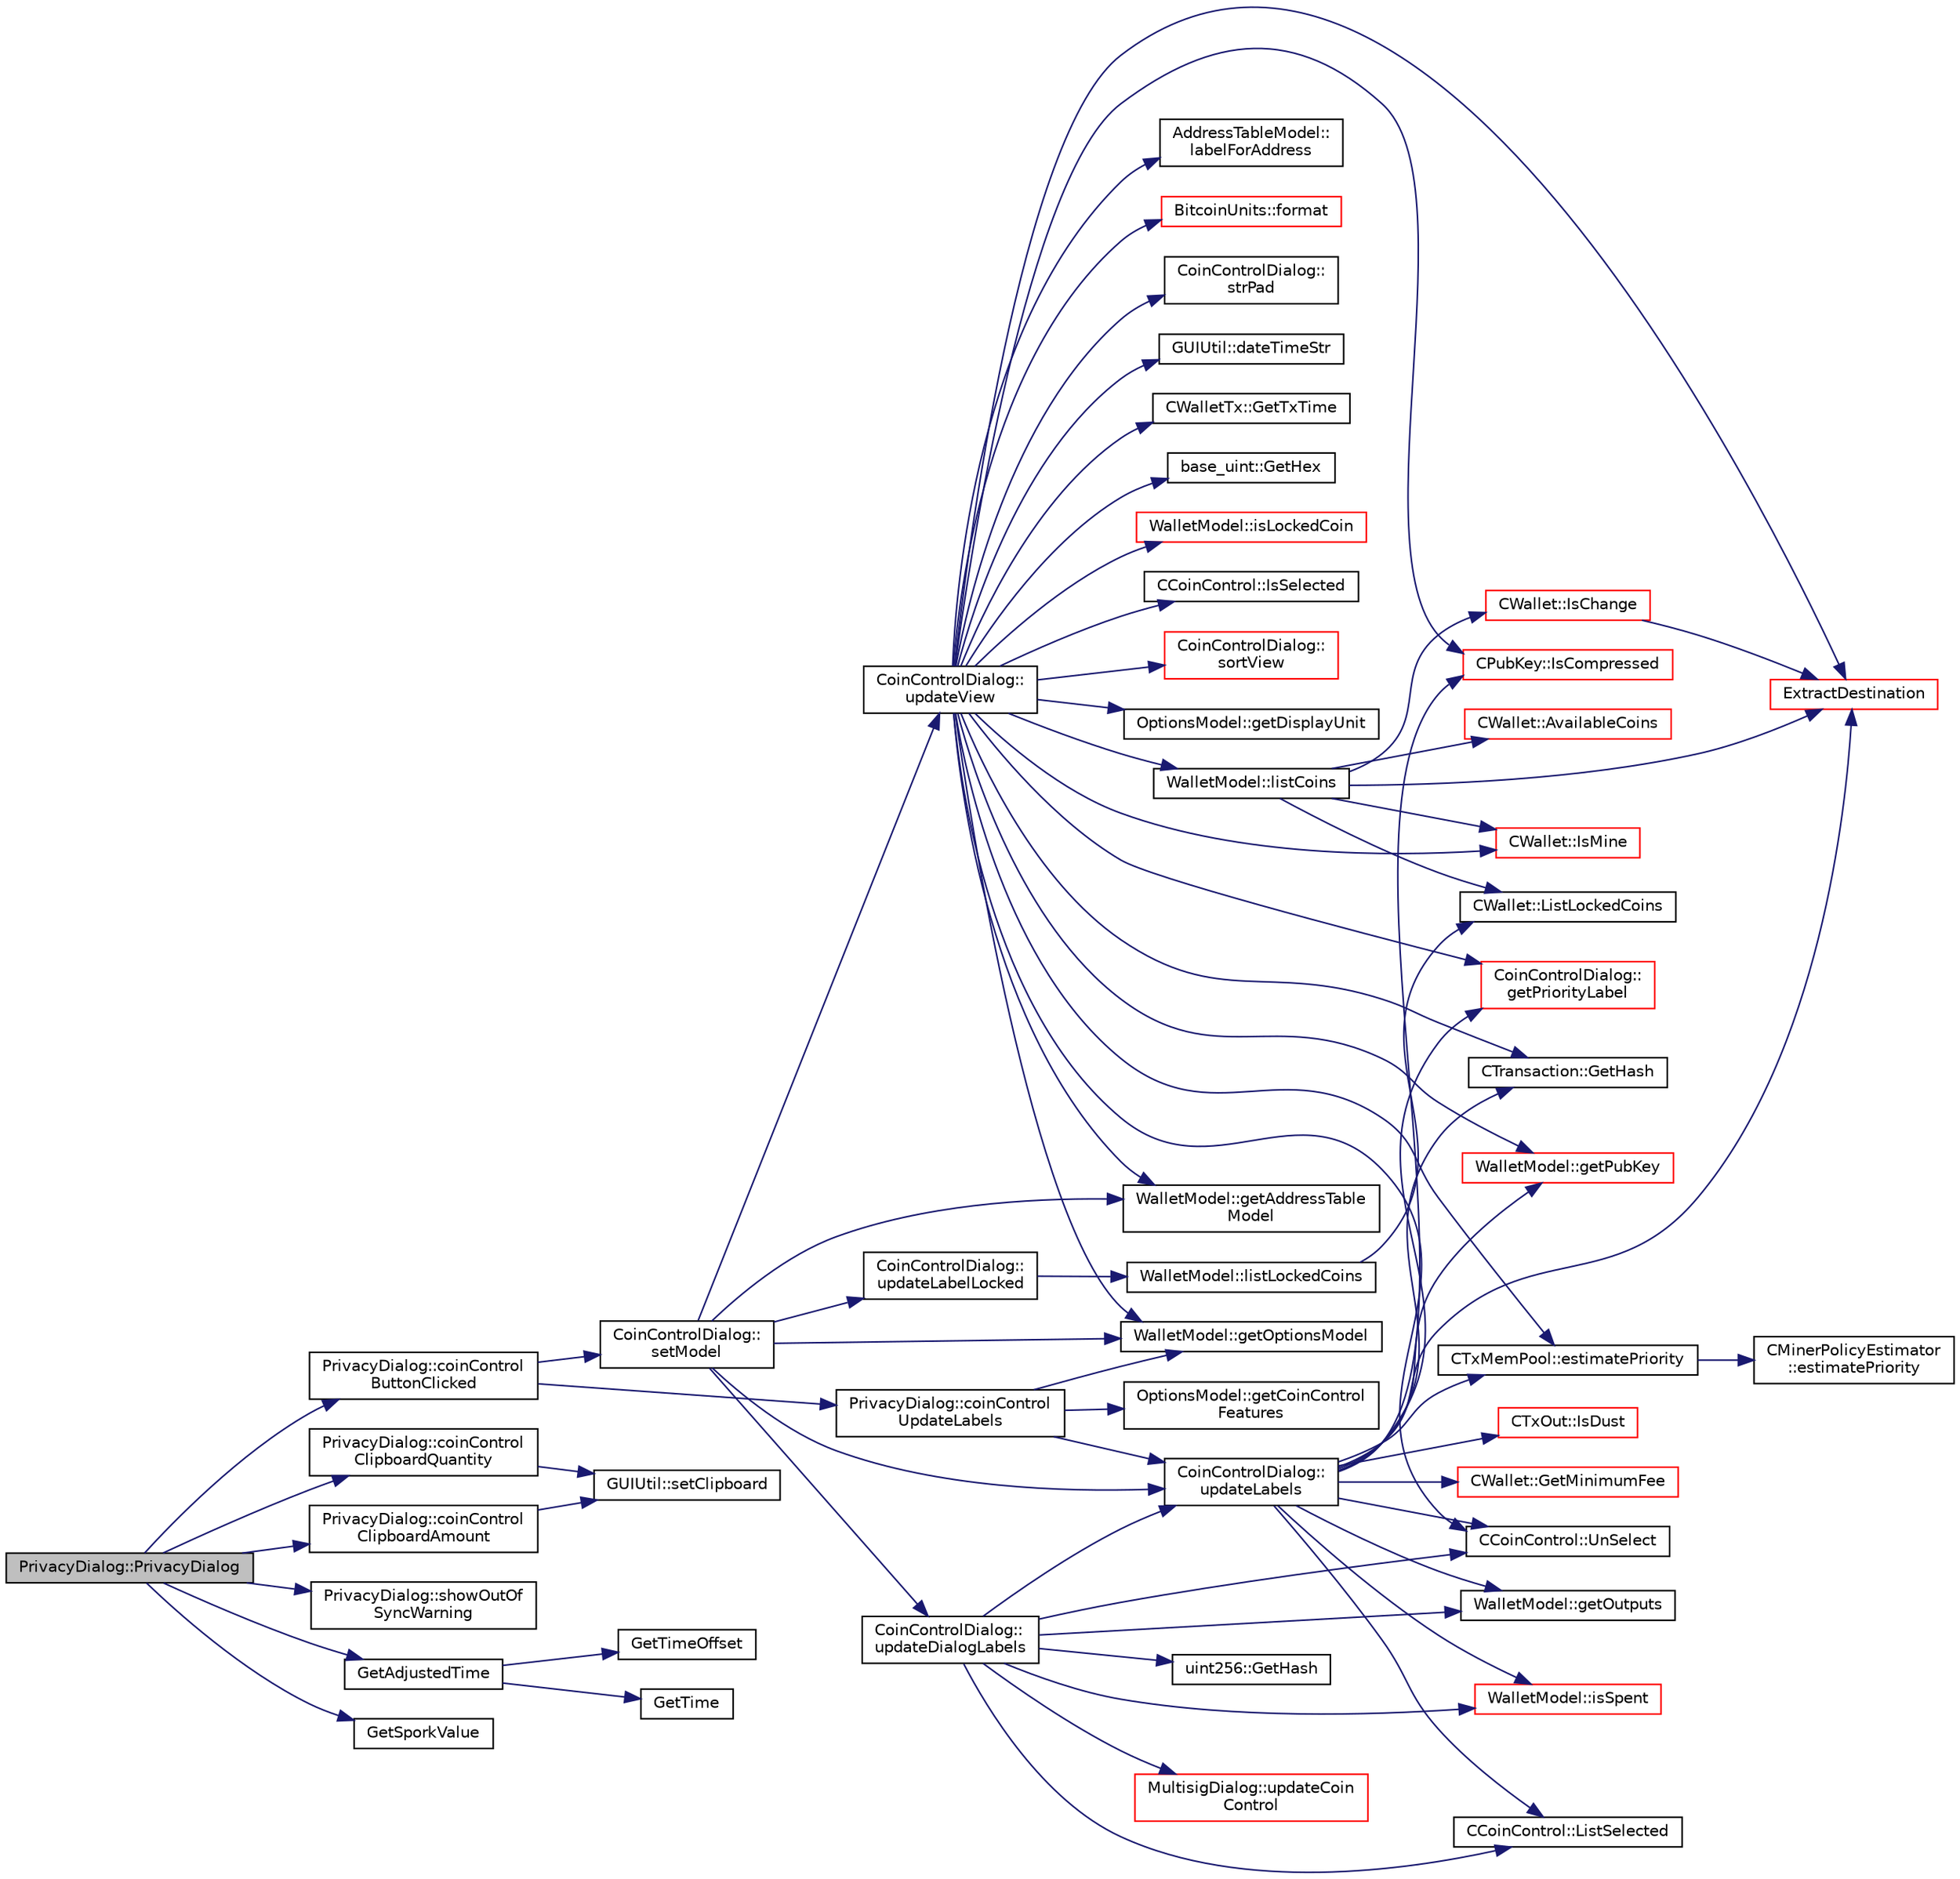 digraph "PrivacyDialog::PrivacyDialog"
{
  edge [fontname="Helvetica",fontsize="10",labelfontname="Helvetica",labelfontsize="10"];
  node [fontname="Helvetica",fontsize="10",shape=record];
  rankdir="LR";
  Node0 [label="PrivacyDialog::PrivacyDialog",height=0.2,width=0.4,color="black", fillcolor="grey75", style="filled", fontcolor="black"];
  Node0 -> Node1 [color="midnightblue",fontsize="10",style="solid",fontname="Helvetica"];
  Node1 [label="PrivacyDialog::coinControl\lButtonClicked",height=0.2,width=0.4,color="black", fillcolor="white", style="filled",URL="$class_privacy_dialog.html#a16488c5d2fb41caedb18e9a6c1a376bb"];
  Node1 -> Node2 [color="midnightblue",fontsize="10",style="solid",fontname="Helvetica"];
  Node2 [label="CoinControlDialog::\lsetModel",height=0.2,width=0.4,color="black", fillcolor="white", style="filled",URL="$class_coin_control_dialog.html#a4c34a48574814089c54f763a22f5317a"];
  Node2 -> Node3 [color="midnightblue",fontsize="10",style="solid",fontname="Helvetica"];
  Node3 [label="WalletModel::getOptionsModel",height=0.2,width=0.4,color="black", fillcolor="white", style="filled",URL="$class_wallet_model.html#a96d53e56b3f8f07537ea2523f7a7d300"];
  Node2 -> Node4 [color="midnightblue",fontsize="10",style="solid",fontname="Helvetica"];
  Node4 [label="WalletModel::getAddressTable\lModel",height=0.2,width=0.4,color="black", fillcolor="white", style="filled",URL="$class_wallet_model.html#a89ed202e2dbc04aaa70d72872b95b351"];
  Node2 -> Node5 [color="midnightblue",fontsize="10",style="solid",fontname="Helvetica"];
  Node5 [label="CoinControlDialog::\lupdateView",height=0.2,width=0.4,color="black", fillcolor="white", style="filled",URL="$class_coin_control_dialog.html#aadea33050e5c1efd5eae8d2fcfa721f9"];
  Node5 -> Node3 [color="midnightblue",fontsize="10",style="solid",fontname="Helvetica"];
  Node5 -> Node4 [color="midnightblue",fontsize="10",style="solid",fontname="Helvetica"];
  Node5 -> Node6 [color="midnightblue",fontsize="10",style="solid",fontname="Helvetica"];
  Node6 [label="OptionsModel::getDisplayUnit",height=0.2,width=0.4,color="black", fillcolor="white", style="filled",URL="$class_options_model.html#a3b6e4d4ef42be3aaba315b8cd14f468e"];
  Node5 -> Node7 [color="midnightblue",fontsize="10",style="solid",fontname="Helvetica"];
  Node7 [label="CTxMemPool::estimatePriority",height=0.2,width=0.4,color="black", fillcolor="white", style="filled",URL="$class_c_tx_mem_pool.html#a225378304025c093d2dc5fcb754ade3b",tooltip="Estimate priority needed to get into the next nBlocks. "];
  Node7 -> Node8 [color="midnightblue",fontsize="10",style="solid",fontname="Helvetica"];
  Node8 [label="CMinerPolicyEstimator\l::estimatePriority",height=0.2,width=0.4,color="black", fillcolor="white", style="filled",URL="$class_c_miner_policy_estimator.html#ae9bb4813622680e6e3b48ea8c0ce41b6"];
  Node5 -> Node9 [color="midnightblue",fontsize="10",style="solid",fontname="Helvetica"];
  Node9 [label="WalletModel::listCoins",height=0.2,width=0.4,color="black", fillcolor="white", style="filled",URL="$class_wallet_model.html#ae5ce26bba42701b45de766ef11cc9a47"];
  Node9 -> Node10 [color="midnightblue",fontsize="10",style="solid",fontname="Helvetica"];
  Node10 [label="CWallet::AvailableCoins",height=0.2,width=0.4,color="red", fillcolor="white", style="filled",URL="$group___actions.html#ga8110e889be0f5915104e07bfe3839c68",tooltip="populate vCoins with vector of available COutputs. "];
  Node9 -> Node47 [color="midnightblue",fontsize="10",style="solid",fontname="Helvetica"];
  Node47 [label="CWallet::ListLockedCoins",height=0.2,width=0.4,color="black", fillcolor="white", style="filled",URL="$group___actions.html#ga41f4c77a0843692388f8b11d5fb88042"];
  Node9 -> Node38 [color="midnightblue",fontsize="10",style="solid",fontname="Helvetica"];
  Node38 [label="CWallet::IsMine",height=0.2,width=0.4,color="red", fillcolor="white", style="filled",URL="$group__map_wallet.html#ga4eada57edc1c443564b8cc9b853d955c"];
  Node9 -> Node48 [color="midnightblue",fontsize="10",style="solid",fontname="Helvetica"];
  Node48 [label="CWallet::IsChange",height=0.2,width=0.4,color="red", fillcolor="white", style="filled",URL="$group__map_wallet.html#gaba1c6108b7d2d3800dd487bab4c4c82e"];
  Node48 -> Node49 [color="midnightblue",fontsize="10",style="solid",fontname="Helvetica"];
  Node49 [label="ExtractDestination",height=0.2,width=0.4,color="red", fillcolor="white", style="filled",URL="$standard_8cpp.html#a951f7e601746ae076afdf3169ecca2fc"];
  Node9 -> Node49 [color="midnightblue",fontsize="10",style="solid",fontname="Helvetica"];
  Node5 -> Node70 [color="midnightblue",fontsize="10",style="solid",fontname="Helvetica"];
  Node70 [label="AddressTableModel::\llabelForAddress",height=0.2,width=0.4,color="black", fillcolor="white", style="filled",URL="$class_address_table_model.html#afcdbfc17ac480f5a57382cbcf096ccb3"];
  Node5 -> Node38 [color="midnightblue",fontsize="10",style="solid",fontname="Helvetica"];
  Node5 -> Node27 [color="midnightblue",fontsize="10",style="solid",fontname="Helvetica"];
  Node27 [label="CTransaction::GetHash",height=0.2,width=0.4,color="black", fillcolor="white", style="filled",URL="$class_c_transaction.html#a7efd1379de830341417c0bfa23a149aa"];
  Node5 -> Node71 [color="midnightblue",fontsize="10",style="solid",fontname="Helvetica"];
  Node71 [label="CCoinControl::UnSelect",height=0.2,width=0.4,color="black", fillcolor="white", style="filled",URL="$class_c_coin_control.html#a7f9b8135840df5907bc49a4c5cb19ba4"];
  Node5 -> Node49 [color="midnightblue",fontsize="10",style="solid",fontname="Helvetica"];
  Node5 -> Node72 [color="midnightblue",fontsize="10",style="solid",fontname="Helvetica"];
  Node72 [label="WalletModel::getPubKey",height=0.2,width=0.4,color="red", fillcolor="white", style="filled",URL="$class_wallet_model.html#abe0b4462654768f301d1f758f7907ca2"];
  Node5 -> Node81 [color="midnightblue",fontsize="10",style="solid",fontname="Helvetica"];
  Node81 [label="CPubKey::IsCompressed",height=0.2,width=0.4,color="red", fillcolor="white", style="filled",URL="$class_c_pub_key.html#a25f8b70340ad20ddab0f80ec4cee9396",tooltip="Check whether this is a compressed public key. "];
  Node5 -> Node82 [color="midnightblue",fontsize="10",style="solid",fontname="Helvetica"];
  Node82 [label="BitcoinUnits::format",height=0.2,width=0.4,color="red", fillcolor="white", style="filled",URL="$class_bitcoin_units.html#ab07437e5a788c80a82d75e3714bd3925",tooltip="Format as string. "];
  Node5 -> Node86 [color="midnightblue",fontsize="10",style="solid",fontname="Helvetica"];
  Node86 [label="CoinControlDialog::\lstrPad",height=0.2,width=0.4,color="black", fillcolor="white", style="filled",URL="$class_coin_control_dialog.html#ac01c96c8a1a024c9ca35eda9ca297792"];
  Node5 -> Node87 [color="midnightblue",fontsize="10",style="solid",fontname="Helvetica"];
  Node87 [label="GUIUtil::dateTimeStr",height=0.2,width=0.4,color="black", fillcolor="white", style="filled",URL="$namespace_g_u_i_util.html#aae732a04fea25190081120bf0cc773e8"];
  Node5 -> Node88 [color="midnightblue",fontsize="10",style="solid",fontname="Helvetica"];
  Node88 [label="CWalletTx::GetTxTime",height=0.2,width=0.4,color="black", fillcolor="white", style="filled",URL="$group__map_wallet.html#gab94368cf0553687d8f1fec5d2aaa1457"];
  Node5 -> Node89 [color="midnightblue",fontsize="10",style="solid",fontname="Helvetica"];
  Node89 [label="CoinControlDialog::\lgetPriorityLabel",height=0.2,width=0.4,color="red", fillcolor="white", style="filled",URL="$class_coin_control_dialog.html#a82c553c068d383edb52e2c239642d8e4"];
  Node5 -> Node91 [color="midnightblue",fontsize="10",style="solid",fontname="Helvetica"];
  Node91 [label="base_uint::GetHex",height=0.2,width=0.4,color="black", fillcolor="white", style="filled",URL="$classbase__uint.html#ae5e7b7481de91ebead20eebd5d685441"];
  Node5 -> Node92 [color="midnightblue",fontsize="10",style="solid",fontname="Helvetica"];
  Node92 [label="WalletModel::isLockedCoin",height=0.2,width=0.4,color="red", fillcolor="white", style="filled",URL="$class_wallet_model.html#abeea7ae42ec38ace2786b2e3d340f5a2"];
  Node5 -> Node94 [color="midnightblue",fontsize="10",style="solid",fontname="Helvetica"];
  Node94 [label="CCoinControl::IsSelected",height=0.2,width=0.4,color="black", fillcolor="white", style="filled",URL="$class_c_coin_control.html#adcd674d510015f3212e489ab6bd74067"];
  Node5 -> Node95 [color="midnightblue",fontsize="10",style="solid",fontname="Helvetica"];
  Node95 [label="CoinControlDialog::\lsortView",height=0.2,width=0.4,color="red", fillcolor="white", style="filled",URL="$class_coin_control_dialog.html#a9573211ed101522c9b4307a02b268e39"];
  Node2 -> Node97 [color="midnightblue",fontsize="10",style="solid",fontname="Helvetica"];
  Node97 [label="CoinControlDialog::\lupdateLabelLocked",height=0.2,width=0.4,color="black", fillcolor="white", style="filled",URL="$class_coin_control_dialog.html#acedbd41abf3490c556afbebde2ba6b49"];
  Node97 -> Node98 [color="midnightblue",fontsize="10",style="solid",fontname="Helvetica"];
  Node98 [label="WalletModel::listLockedCoins",height=0.2,width=0.4,color="black", fillcolor="white", style="filled",URL="$class_wallet_model.html#a367977352d1ef183ec2cb6b508a85bc2"];
  Node98 -> Node47 [color="midnightblue",fontsize="10",style="solid",fontname="Helvetica"];
  Node2 -> Node99 [color="midnightblue",fontsize="10",style="solid",fontname="Helvetica"];
  Node99 [label="CoinControlDialog::\lupdateLabels",height=0.2,width=0.4,color="black", fillcolor="white", style="filled",URL="$class_coin_control_dialog.html#a4fc60e89b097952ff22dc0f9c58c87d9"];
  Node99 -> Node100 [color="midnightblue",fontsize="10",style="solid",fontname="Helvetica"];
  Node100 [label="CTxOut::IsDust",height=0.2,width=0.4,color="red", fillcolor="white", style="filled",URL="$class_c_tx_out.html#ad4440670c7b3a59b46fa44f2f032ded8"];
  Node99 -> Node103 [color="midnightblue",fontsize="10",style="solid",fontname="Helvetica"];
  Node103 [label="CCoinControl::ListSelected",height=0.2,width=0.4,color="black", fillcolor="white", style="filled",URL="$class_c_coin_control.html#a176b3a32b5f623fe25b8e61ca561422e"];
  Node99 -> Node104 [color="midnightblue",fontsize="10",style="solid",fontname="Helvetica"];
  Node104 [label="WalletModel::getOutputs",height=0.2,width=0.4,color="black", fillcolor="white", style="filled",URL="$class_wallet_model.html#a5237ea4d9724807a05e2944e5ce6f181"];
  Node99 -> Node27 [color="midnightblue",fontsize="10",style="solid",fontname="Helvetica"];
  Node99 -> Node105 [color="midnightblue",fontsize="10",style="solid",fontname="Helvetica"];
  Node105 [label="WalletModel::isSpent",height=0.2,width=0.4,color="red", fillcolor="white", style="filled",URL="$class_wallet_model.html#acb24dd4388e6daef526667fb365a57b1"];
  Node99 -> Node71 [color="midnightblue",fontsize="10",style="solid",fontname="Helvetica"];
  Node99 -> Node49 [color="midnightblue",fontsize="10",style="solid",fontname="Helvetica"];
  Node99 -> Node72 [color="midnightblue",fontsize="10",style="solid",fontname="Helvetica"];
  Node99 -> Node81 [color="midnightblue",fontsize="10",style="solid",fontname="Helvetica"];
  Node99 -> Node7 [color="midnightblue",fontsize="10",style="solid",fontname="Helvetica"];
  Node99 -> Node89 [color="midnightblue",fontsize="10",style="solid",fontname="Helvetica"];
  Node99 -> Node107 [color="midnightblue",fontsize="10",style="solid",fontname="Helvetica"];
  Node107 [label="CWallet::GetMinimumFee",height=0.2,width=0.4,color="red", fillcolor="white", style="filled",URL="$group___actions.html#ga64a76474added26d9fbf904b5dd978a8"];
  Node2 -> Node111 [color="midnightblue",fontsize="10",style="solid",fontname="Helvetica"];
  Node111 [label="CoinControlDialog::\lupdateDialogLabels",height=0.2,width=0.4,color="black", fillcolor="white", style="filled",URL="$class_coin_control_dialog.html#ae0162e01893a3c85aeeee743c1cb1084"];
  Node111 -> Node99 [color="midnightblue",fontsize="10",style="solid",fontname="Helvetica"];
  Node111 -> Node103 [color="midnightblue",fontsize="10",style="solid",fontname="Helvetica"];
  Node111 -> Node104 [color="midnightblue",fontsize="10",style="solid",fontname="Helvetica"];
  Node111 -> Node112 [color="midnightblue",fontsize="10",style="solid",fontname="Helvetica"];
  Node112 [label="uint256::GetHash",height=0.2,width=0.4,color="black", fillcolor="white", style="filled",URL="$classuint256.html#a6dfa79998c7cb7def7a6c7c0a6915c58"];
  Node111 -> Node105 [color="midnightblue",fontsize="10",style="solid",fontname="Helvetica"];
  Node111 -> Node71 [color="midnightblue",fontsize="10",style="solid",fontname="Helvetica"];
  Node111 -> Node113 [color="midnightblue",fontsize="10",style="solid",fontname="Helvetica"];
  Node113 [label="MultisigDialog::updateCoin\lControl",height=0.2,width=0.4,color="red", fillcolor="white", style="filled",URL="$class_multisig_dialog.html#ad0e2804a0a618393be5ea6b4752052e2"];
  Node1 -> Node115 [color="midnightblue",fontsize="10",style="solid",fontname="Helvetica"];
  Node115 [label="PrivacyDialog::coinControl\lUpdateLabels",height=0.2,width=0.4,color="black", fillcolor="white", style="filled",URL="$class_privacy_dialog.html#a721730d9cef00052728718f55bbf80d3"];
  Node115 -> Node3 [color="midnightblue",fontsize="10",style="solid",fontname="Helvetica"];
  Node115 -> Node116 [color="midnightblue",fontsize="10",style="solid",fontname="Helvetica"];
  Node116 [label="OptionsModel::getCoinControl\lFeatures",height=0.2,width=0.4,color="black", fillcolor="white", style="filled",URL="$class_options_model.html#ace6c871068f613aee277e37bfdc988c0"];
  Node115 -> Node99 [color="midnightblue",fontsize="10",style="solid",fontname="Helvetica"];
  Node0 -> Node117 [color="midnightblue",fontsize="10",style="solid",fontname="Helvetica"];
  Node117 [label="PrivacyDialog::coinControl\lClipboardQuantity",height=0.2,width=0.4,color="black", fillcolor="white", style="filled",URL="$class_privacy_dialog.html#a63b478d5661b6c4e5e80d5f302f4860a"];
  Node117 -> Node118 [color="midnightblue",fontsize="10",style="solid",fontname="Helvetica"];
  Node118 [label="GUIUtil::setClipboard",height=0.2,width=0.4,color="black", fillcolor="white", style="filled",URL="$namespace_g_u_i_util.html#aef655b19f129179ca32f11a4d0da1a07"];
  Node0 -> Node119 [color="midnightblue",fontsize="10",style="solid",fontname="Helvetica"];
  Node119 [label="PrivacyDialog::coinControl\lClipboardAmount",height=0.2,width=0.4,color="black", fillcolor="white", style="filled",URL="$class_privacy_dialog.html#a109de9b6eb86352e60a39e0a3c9746c6"];
  Node119 -> Node118 [color="midnightblue",fontsize="10",style="solid",fontname="Helvetica"];
  Node0 -> Node120 [color="midnightblue",fontsize="10",style="solid",fontname="Helvetica"];
  Node120 [label="PrivacyDialog::showOutOf\lSyncWarning",height=0.2,width=0.4,color="black", fillcolor="white", style="filled",URL="$class_privacy_dialog.html#ace0f9c4b228a1d7915582884c7e403b0"];
  Node0 -> Node17 [color="midnightblue",fontsize="10",style="solid",fontname="Helvetica"];
  Node17 [label="GetAdjustedTime",height=0.2,width=0.4,color="black", fillcolor="white", style="filled",URL="$timedata_8cpp.html#a09f81b9c7650f898cf3cf305b87547e6"];
  Node17 -> Node18 [color="midnightblue",fontsize="10",style="solid",fontname="Helvetica"];
  Node18 [label="GetTime",height=0.2,width=0.4,color="black", fillcolor="white", style="filled",URL="$utiltime_8cpp.html#a46fac5fba8ba905b5f9acb364f5d8c6f",tooltip="For unit testing. "];
  Node17 -> Node19 [color="midnightblue",fontsize="10",style="solid",fontname="Helvetica"];
  Node19 [label="GetTimeOffset",height=0.2,width=0.4,color="black", fillcolor="white", style="filled",URL="$timedata_8cpp.html#a50ca5344c75631267633f15cfe5e983e",tooltip="\"Never go to sea with two chronometers; take one or three.\" Our three time sources are: ..."];
  Node0 -> Node31 [color="midnightblue",fontsize="10",style="solid",fontname="Helvetica"];
  Node31 [label="GetSporkValue",height=0.2,width=0.4,color="black", fillcolor="white", style="filled",URL="$spork_8cpp.html#a7125c44e1c9a54dc7c28556b3fb24a8f"];
}
